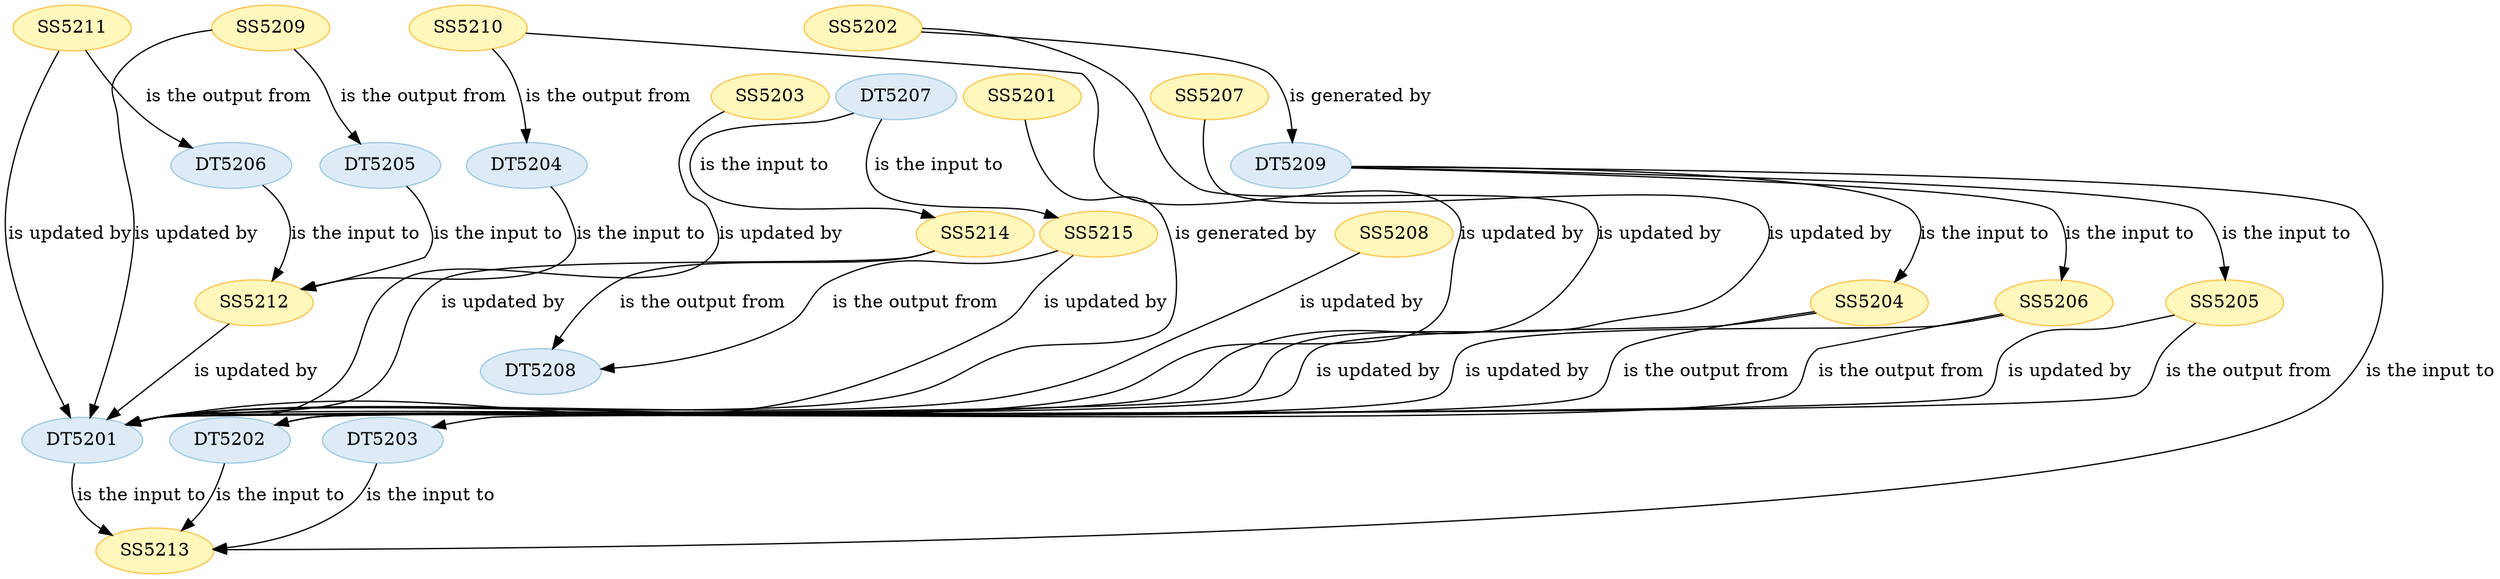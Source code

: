 strict digraph {


	"SS5202" [ color="2", colorscheme="ylorbr3", fillcolor="1", style="filled",  weight=0 ];

	"SS5202" -> "DT5201" [ label="is updated by", labeltooltip="DT5201 - is updated by - SS5202",  weight=0 ];

	"SS5202" -> "DT5209" [ label="is generated by", labeltooltip="DT5209 - is generated by - SS5202",  weight=0 ];

	"SS5206" [ color="2", colorscheme="ylorbr3", fillcolor="1", style="filled",  weight=0 ];

	"SS5206" -> "DT5201" [ label="is updated by", labeltooltip="DT5201 - is updated by - SS5206",  weight=0 ];

	"SS5206" -> "DT5202" [ label="is the output from", labeltooltip="DT5202 - is the output from - SS5206",  weight=0 ];

	"DT5201" [ color="2", colorscheme="blues3", fillcolor="1", style="filled",  weight=0 ];

	"DT5201" -> "SS5213" [ label="is the input to", labeltooltip="DT5201 - is the input to - SS5213",  weight=0 ];

	"SS5210" [ color="2", colorscheme="ylorbr3", fillcolor="1", style="filled",  weight=0 ];

	"SS5210" -> "DT5204" [ label="is the output from", labeltooltip="DT5204 - is the output from - SS5210",  weight=0 ];

	"SS5210" -> "DT5201" [ label="is updated by", labeltooltip="DT5201 - is updated by - SS5210",  weight=0 ];

	"SS5211" [ color="2", colorscheme="ylorbr3", fillcolor="1", style="filled",  weight=0 ];

	"SS5211" -> "DT5201" [ label="is updated by", labeltooltip="DT5201 - is updated by - SS5211",  weight=0 ];

	"SS5211" -> "DT5206" [ label="is the output from", labeltooltip="DT5206 - is the output from - SS5211",  weight=0 ];

	"DT5204" [ color="2", colorscheme="blues3", fillcolor="1", style="filled",  weight=0 ];

	"DT5204" -> "SS5212" [ label="is the input to", labeltooltip="DT5204 - is the input to - SS5212",  weight=0 ];

	"SS5208" [ color="2", colorscheme="ylorbr3", fillcolor="1", style="filled",  weight=0 ];

	"SS5208" -> "DT5201" [ label="is updated by", labeltooltip="DT5201 - is updated by - SS5208",  weight=0 ];

	"DT5207" [ color="2", colorscheme="blues3", fillcolor="1", style="filled",  weight=0 ];

	"DT5207" -> "SS5215" [ label="is the input to", labeltooltip="DT5207 - is the input to - SS5215",  weight=0 ];

	"DT5207" -> "SS5214" [ label="is the input to", labeltooltip="DT5207 - is the input to - SS5214",  weight=0 ];

	"SS5203" [ color="2", colorscheme="ylorbr3", fillcolor="1", style="filled",  weight=0 ];

	"SS5203" -> "DT5201" [ label="is updated by", labeltooltip="DT5201 - is updated by - SS5203",  weight=0 ];

	"DT5202" [ color="2", colorscheme="blues3", fillcolor="1", style="filled",  weight=0 ];

	"DT5202" -> "SS5213" [ label="is the input to", labeltooltip="DT5202 - is the input to - SS5213",  weight=0 ];

	"DT5208" [ color="2", colorscheme="blues3", fillcolor="1", style="filled",  weight=0 ];

	"SS5201" [ color="2", colorscheme="ylorbr3", fillcolor="1", style="filled",  weight=0 ];

	"SS5201" -> "DT5201" [ label="is generated by", labeltooltip="DT5201 - is generated by - SS5201",  weight=0 ];

	"SS5209" [ color="2", colorscheme="ylorbr3", fillcolor="1", style="filled",  weight=0 ];

	"SS5209" -> "DT5201" [ label="is updated by", labeltooltip="DT5201 - is updated by - SS5209",  weight=0 ];

	"SS5209" -> "DT5205" [ label="is the output from", labeltooltip="DT5205 - is the output from - SS5209",  weight=0 ];

	"SS5213" [ color="2", colorscheme="ylorbr3", fillcolor="1", style="filled",  weight=0 ];

	"DT5206" [ color="2", colorscheme="blues3", fillcolor="1", style="filled",  weight=0 ];

	"DT5206" -> "SS5212" [ label="is the input to", labeltooltip="DT5206 - is the input to - SS5212",  weight=0 ];

	"SS5205" [ color="2", colorscheme="ylorbr3", fillcolor="1", style="filled",  weight=0 ];

	"SS5205" -> "DT5201" [ label="is updated by", labeltooltip="DT5201 - is updated by - SS5205",  weight=0 ];

	"SS5205" -> "DT5203" [ label="is the output from", labeltooltip="DT5203 - is the output from - SS5205",  weight=0 ];

	"SS5214" [ color="2", colorscheme="ylorbr3", fillcolor="1", style="filled",  weight=0 ];

	"SS5214" -> "DT5201" [ label="is updated by", labeltooltip="DT5201 - is updated by - SS5214",  weight=0 ];

	"SS5214" -> "DT5208" [ label="is the output from", labeltooltip="DT5208 - is the output from - SS5214",  weight=0 ];

	"SS5204" [ color="2", colorscheme="ylorbr3", fillcolor="1", style="filled",  weight=0 ];

	"SS5204" -> "DT5201" [ label="is updated by", labeltooltip="DT5201 - is updated by - SS5204",  weight=0 ];

	"SS5204" -> "DT5202" [ label="is the output from", labeltooltip="DT5202 - is the output from - SS5204",  weight=0 ];

	"DT5205" [ color="2", colorscheme="blues3", fillcolor="1", style="filled",  weight=0 ];

	"DT5205" -> "SS5212" [ label="is the input to", labeltooltip="DT5205 - is the input to - SS5212",  weight=0 ];

	"SS5207" [ color="2", colorscheme="ylorbr3", fillcolor="1", style="filled",  weight=0 ];

	"SS5207" -> "DT5201" [ label="is updated by", labeltooltip="DT5201 - is updated by - SS5207",  weight=0 ];

	"SS5215" [ color="2", colorscheme="ylorbr3", fillcolor="1", style="filled",  weight=0 ];

	"SS5215" -> "DT5201" [ label="is updated by", labeltooltip="DT5201 - is updated by - SS5215",  weight=0 ];

	"SS5215" -> "DT5208" [ label="is the output from", labeltooltip="DT5208 - is the output from - SS5215",  weight=0 ];

	"DT5209" [ color="2", colorscheme="blues3", fillcolor="1", style="filled",  weight=0 ];

	"DT5209" -> "SS5206" [ label="is the input to", labeltooltip="DT5209 - is the input to - SS5206",  weight=0 ];

	"DT5209" -> "SS5213" [ label="is the input to", labeltooltip="DT5209 - is the input to - SS5213",  weight=0 ];

	"DT5209" -> "SS5204" [ label="is the input to", labeltooltip="DT5209 - is the input to - SS5204",  weight=0 ];

	"DT5209" -> "SS5205" [ label="is the input to", labeltooltip="DT5209 - is the input to - SS5205",  weight=0 ];

	"DT5203" [ color="2", colorscheme="blues3", fillcolor="1", style="filled",  weight=0 ];

	"DT5203" -> "SS5213" [ label="is the input to", labeltooltip="DT5203 - is the input to - SS5213",  weight=0 ];

	"SS5212" [ color="2", colorscheme="ylorbr3", fillcolor="1", style="filled",  weight=0 ];

	"SS5212" -> "DT5201" [ label="is updated by", labeltooltip="DT5201 - is updated by - SS5212",  weight=0 ];

}
